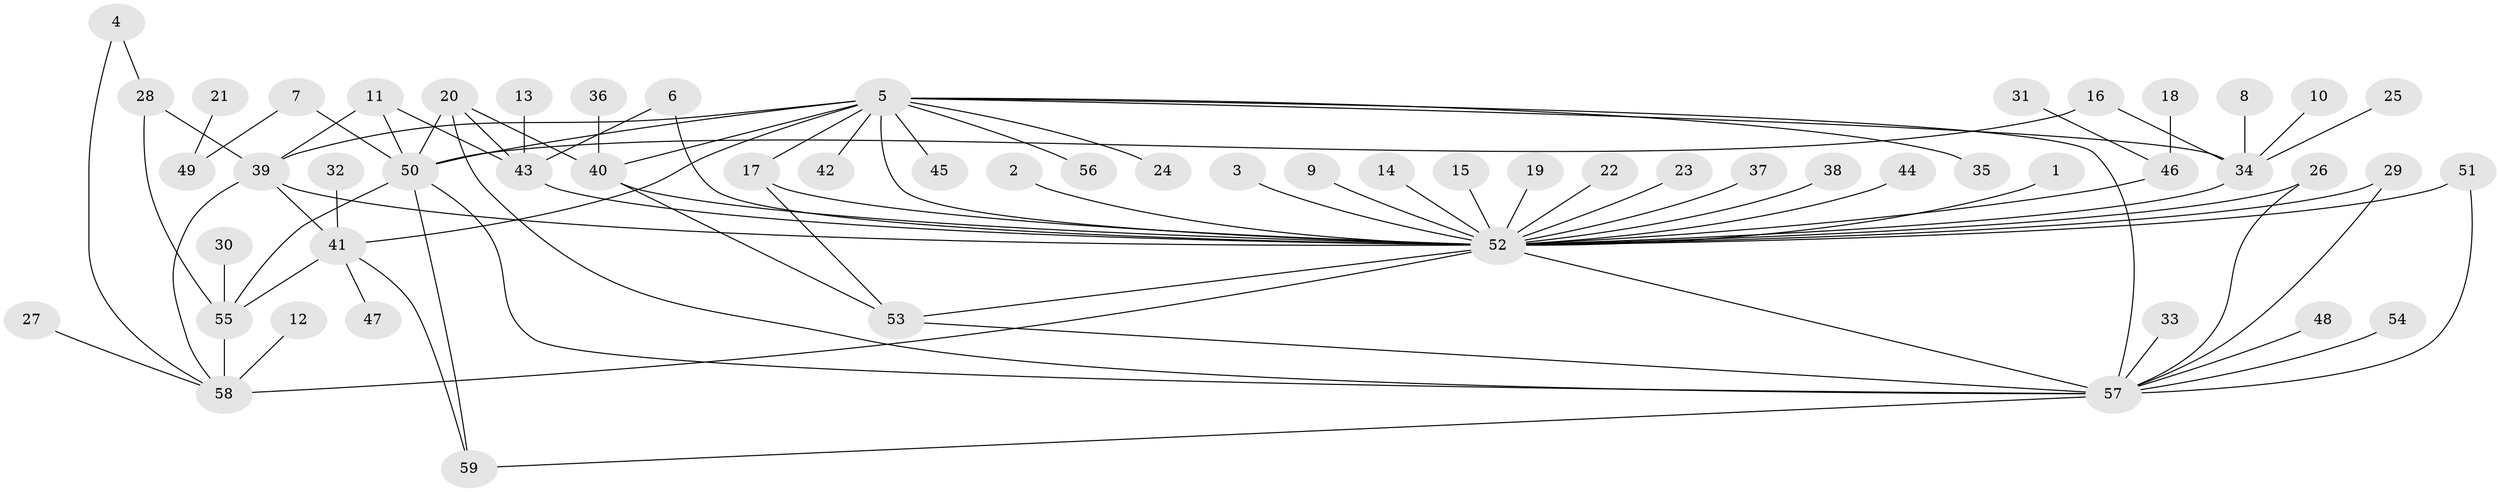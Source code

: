// original degree distribution, {15: 0.008547008547008548, 4: 0.08547008547008547, 7: 0.017094017094017096, 26: 0.008547008547008548, 3: 0.1282051282051282, 1: 0.47863247863247865, 6: 0.017094017094017096, 2: 0.18803418803418803, 5: 0.03418803418803419, 9: 0.017094017094017096, 8: 0.017094017094017096}
// Generated by graph-tools (version 1.1) at 2025/25/03/09/25 03:25:58]
// undirected, 59 vertices, 85 edges
graph export_dot {
graph [start="1"]
  node [color=gray90,style=filled];
  1;
  2;
  3;
  4;
  5;
  6;
  7;
  8;
  9;
  10;
  11;
  12;
  13;
  14;
  15;
  16;
  17;
  18;
  19;
  20;
  21;
  22;
  23;
  24;
  25;
  26;
  27;
  28;
  29;
  30;
  31;
  32;
  33;
  34;
  35;
  36;
  37;
  38;
  39;
  40;
  41;
  42;
  43;
  44;
  45;
  46;
  47;
  48;
  49;
  50;
  51;
  52;
  53;
  54;
  55;
  56;
  57;
  58;
  59;
  1 -- 52 [weight=1.0];
  2 -- 52 [weight=1.0];
  3 -- 52 [weight=1.0];
  4 -- 28 [weight=1.0];
  4 -- 58 [weight=1.0];
  5 -- 17 [weight=1.0];
  5 -- 24 [weight=1.0];
  5 -- 34 [weight=1.0];
  5 -- 35 [weight=1.0];
  5 -- 39 [weight=1.0];
  5 -- 40 [weight=1.0];
  5 -- 41 [weight=1.0];
  5 -- 42 [weight=1.0];
  5 -- 45 [weight=1.0];
  5 -- 50 [weight=2.0];
  5 -- 52 [weight=2.0];
  5 -- 56 [weight=1.0];
  5 -- 57 [weight=1.0];
  6 -- 43 [weight=1.0];
  6 -- 52 [weight=1.0];
  7 -- 49 [weight=1.0];
  7 -- 50 [weight=1.0];
  8 -- 34 [weight=1.0];
  9 -- 52 [weight=1.0];
  10 -- 34 [weight=1.0];
  11 -- 39 [weight=1.0];
  11 -- 43 [weight=1.0];
  11 -- 50 [weight=1.0];
  12 -- 58 [weight=1.0];
  13 -- 43 [weight=1.0];
  14 -- 52 [weight=1.0];
  15 -- 52 [weight=1.0];
  16 -- 34 [weight=1.0];
  16 -- 50 [weight=1.0];
  17 -- 52 [weight=1.0];
  17 -- 53 [weight=1.0];
  18 -- 46 [weight=1.0];
  19 -- 52 [weight=1.0];
  20 -- 40 [weight=1.0];
  20 -- 43 [weight=1.0];
  20 -- 50 [weight=1.0];
  20 -- 57 [weight=1.0];
  21 -- 49 [weight=1.0];
  22 -- 52 [weight=1.0];
  23 -- 52 [weight=1.0];
  25 -- 34 [weight=1.0];
  26 -- 52 [weight=2.0];
  26 -- 57 [weight=1.0];
  27 -- 58 [weight=1.0];
  28 -- 39 [weight=1.0];
  28 -- 55 [weight=1.0];
  29 -- 52 [weight=1.0];
  29 -- 57 [weight=1.0];
  30 -- 55 [weight=1.0];
  31 -- 46 [weight=1.0];
  32 -- 41 [weight=1.0];
  33 -- 57 [weight=1.0];
  34 -- 52 [weight=1.0];
  36 -- 40 [weight=1.0];
  37 -- 52 [weight=1.0];
  38 -- 52 [weight=2.0];
  39 -- 41 [weight=2.0];
  39 -- 52 [weight=1.0];
  39 -- 58 [weight=1.0];
  40 -- 52 [weight=1.0];
  40 -- 53 [weight=1.0];
  41 -- 47 [weight=1.0];
  41 -- 55 [weight=1.0];
  41 -- 59 [weight=1.0];
  43 -- 52 [weight=1.0];
  44 -- 52 [weight=1.0];
  46 -- 52 [weight=1.0];
  48 -- 57 [weight=1.0];
  50 -- 55 [weight=2.0];
  50 -- 57 [weight=2.0];
  50 -- 59 [weight=1.0];
  51 -- 52 [weight=1.0];
  51 -- 57 [weight=1.0];
  52 -- 53 [weight=1.0];
  52 -- 57 [weight=1.0];
  52 -- 58 [weight=2.0];
  53 -- 57 [weight=1.0];
  54 -- 57 [weight=1.0];
  55 -- 58 [weight=1.0];
  57 -- 59 [weight=1.0];
}
